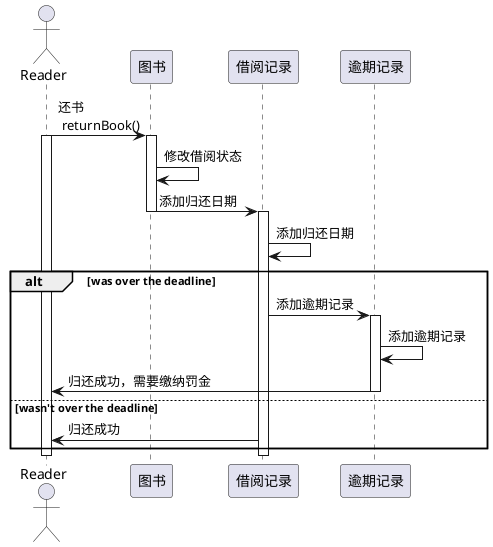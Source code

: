 @startuml
actor Reader
participant 图书 as book
participant 借阅记录 as borrowNotice
participant 逾期记录 as overDeadLineNotice

Reader -> book :还书\n returnBook()
activate Reader
activate book
book -> book :修改借阅状态
book -> borrowNotice :添加归还日期
deactivate book
activate borrowNotice
borrowNotice -> borrowNotice :添加归还日期
alt was over the deadline
    borrowNotice -> overDeadLineNotice :添加逾期记录
    activate overDeadLineNotice
    overDeadLineNotice -> overDeadLineNotice :添加逾期记录
    overDeadLineNotice -> Reader :归还成功，需要缴纳罚金
    deactivate overDeadLineNotice
else wasn't over the deadline
    borrowNotice -> Reader :归还成功
end
deactivate borrowNotice
deactivate Reader
@enduml